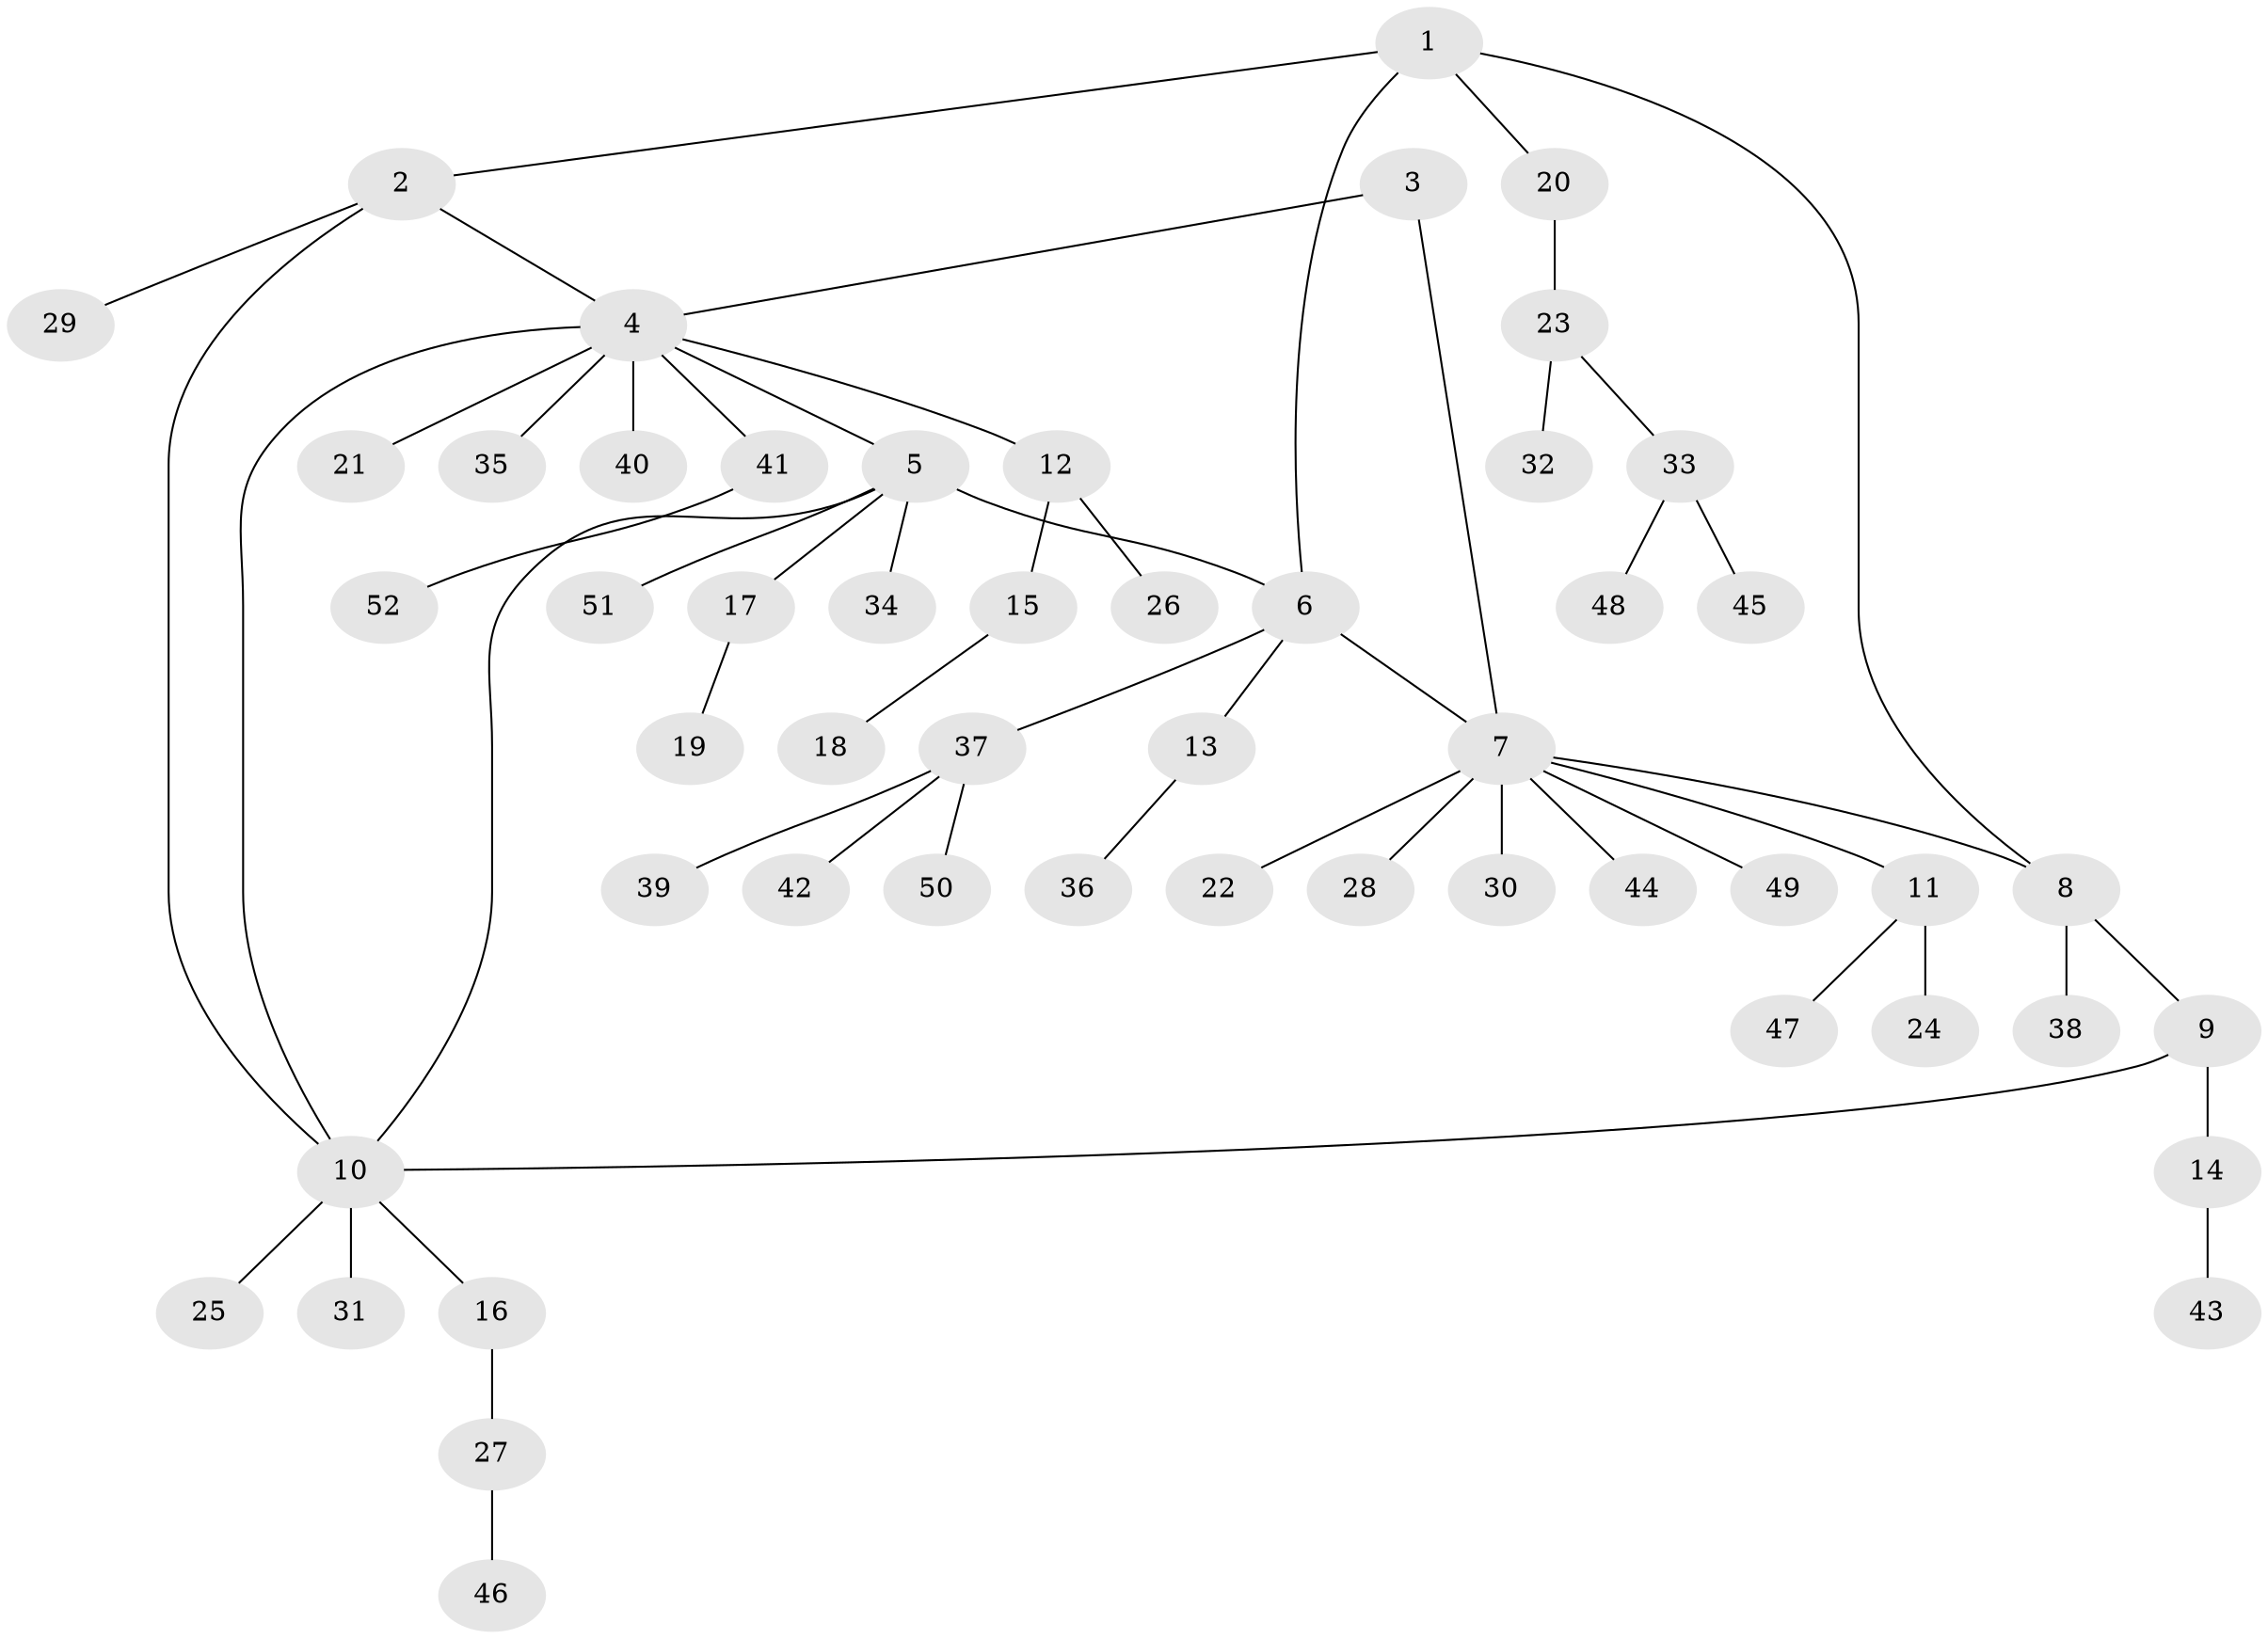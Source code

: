 // coarse degree distribution, {4: 0.027777777777777776, 3: 0.05555555555555555, 2: 0.1111111111111111, 12: 0.027777777777777776, 7: 0.027777777777777776, 8: 0.027777777777777776, 5: 0.027777777777777776, 6: 0.027777777777777776, 1: 0.6666666666666666}
// Generated by graph-tools (version 1.1) at 2025/42/03/06/25 10:42:11]
// undirected, 52 vertices, 57 edges
graph export_dot {
graph [start="1"]
  node [color=gray90,style=filled];
  1;
  2;
  3;
  4;
  5;
  6;
  7;
  8;
  9;
  10;
  11;
  12;
  13;
  14;
  15;
  16;
  17;
  18;
  19;
  20;
  21;
  22;
  23;
  24;
  25;
  26;
  27;
  28;
  29;
  30;
  31;
  32;
  33;
  34;
  35;
  36;
  37;
  38;
  39;
  40;
  41;
  42;
  43;
  44;
  45;
  46;
  47;
  48;
  49;
  50;
  51;
  52;
  1 -- 2;
  1 -- 6;
  1 -- 8;
  1 -- 20;
  2 -- 4;
  2 -- 10;
  2 -- 29;
  3 -- 4;
  3 -- 7;
  4 -- 5;
  4 -- 10;
  4 -- 12;
  4 -- 21;
  4 -- 35;
  4 -- 40;
  4 -- 41;
  5 -- 6;
  5 -- 10;
  5 -- 17;
  5 -- 34;
  5 -- 51;
  6 -- 7;
  6 -- 13;
  6 -- 37;
  7 -- 8;
  7 -- 11;
  7 -- 22;
  7 -- 28;
  7 -- 30;
  7 -- 44;
  7 -- 49;
  8 -- 9;
  8 -- 38;
  9 -- 10;
  9 -- 14;
  10 -- 16;
  10 -- 25;
  10 -- 31;
  11 -- 24;
  11 -- 47;
  12 -- 15;
  12 -- 26;
  13 -- 36;
  14 -- 43;
  15 -- 18;
  16 -- 27;
  17 -- 19;
  20 -- 23;
  23 -- 32;
  23 -- 33;
  27 -- 46;
  33 -- 45;
  33 -- 48;
  37 -- 39;
  37 -- 42;
  37 -- 50;
  41 -- 52;
}
